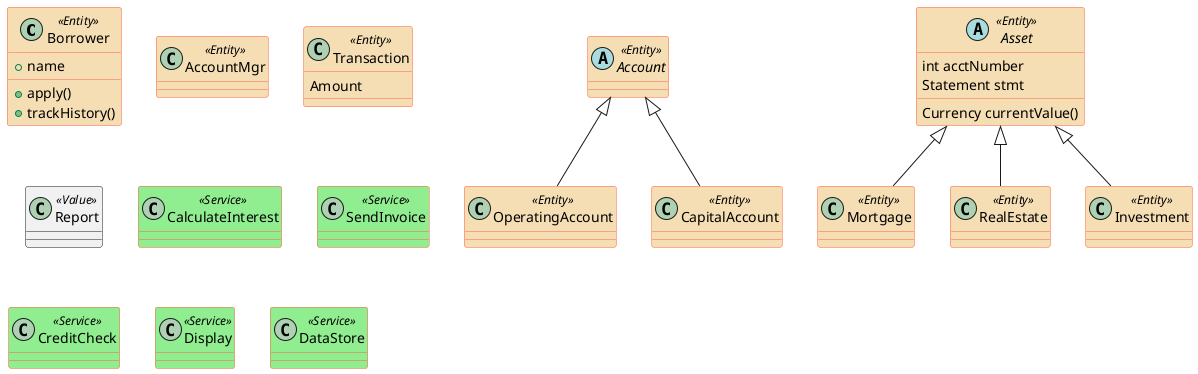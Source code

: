 @startuml
skinparam class {
	BackgroundColor<<Service>> LightGreen
	BorderColor<<Service>> Tomato
	BackgroundColor<<Entity>> Wheat
	BorderColor<<Entity>> Tomato
}
skinparam stereotypeCBackgroundColor YellowGreen
skinparam stereotypeCBackgroundColor<< Foo >> DimGray

' Entities
class Borrower <<Entity>> {
  + name
  + apply()
  '+ creditCheck()
  '+ store()
  + trackHistory()
  '+ displayReport()
}
class OperatingAccount <<Entity>> {
}
class CapitalAccount <<Entity>>{
} 

class AccountMgr <<Entity>>{
}
class Mortgage <<Entity>>{
  'Principal
  'Term
}
abstract class Account <<Entity>>{
  'AccountNumber
  'isDelinquent
}

class RealEstate <<Entity>> { 
}
class Investment <<Entity>>{
}

abstract  class Asset <<Entity>> {
  int acctNumber
  Statement stmt
  Currency currentValue()
}

class Transaction <<Entity>> {
  Amount
}

' Values
class Report <<Value>> {
}

' Services
class CalculateInterest <<Service>> {
}
class SendInvoice <<Service>> {
}
class CreditCheck <<Service>> {
}
class Display <<Service>> {
}
class DataStore <<Service>> {
}
' relations
Account <|-- OperatingAccount
Account <|-- CapitalAccount
Asset <|-- Investment
Asset <|-- Mortgage
Asset <|-- RealEstate
@enduml